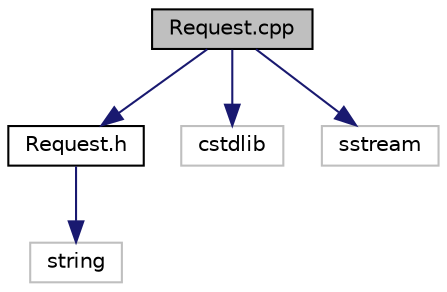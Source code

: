 digraph "Request.cpp"
{
 // LATEX_PDF_SIZE
  edge [fontname="Helvetica",fontsize="10",labelfontname="Helvetica",labelfontsize="10"];
  node [fontname="Helvetica",fontsize="10",shape=record];
  Node1 [label="Request.cpp",height=0.2,width=0.4,color="black", fillcolor="grey75", style="filled", fontcolor="black",tooltip="Implements the Request class that represents a web request."];
  Node1 -> Node2 [color="midnightblue",fontsize="10",style="solid",fontname="Helvetica"];
  Node2 [label="Request.h",height=0.2,width=0.4,color="black", fillcolor="white", style="filled",URL="$Request_8h.html",tooltip="Defines the Request class that represents a web request."];
  Node2 -> Node3 [color="midnightblue",fontsize="10",style="solid",fontname="Helvetica"];
  Node3 [label="string",height=0.2,width=0.4,color="grey75", fillcolor="white", style="filled",tooltip=" "];
  Node1 -> Node4 [color="midnightblue",fontsize="10",style="solid",fontname="Helvetica"];
  Node4 [label="cstdlib",height=0.2,width=0.4,color="grey75", fillcolor="white", style="filled",tooltip=" "];
  Node1 -> Node5 [color="midnightblue",fontsize="10",style="solid",fontname="Helvetica"];
  Node5 [label="sstream",height=0.2,width=0.4,color="grey75", fillcolor="white", style="filled",tooltip=" "];
}

